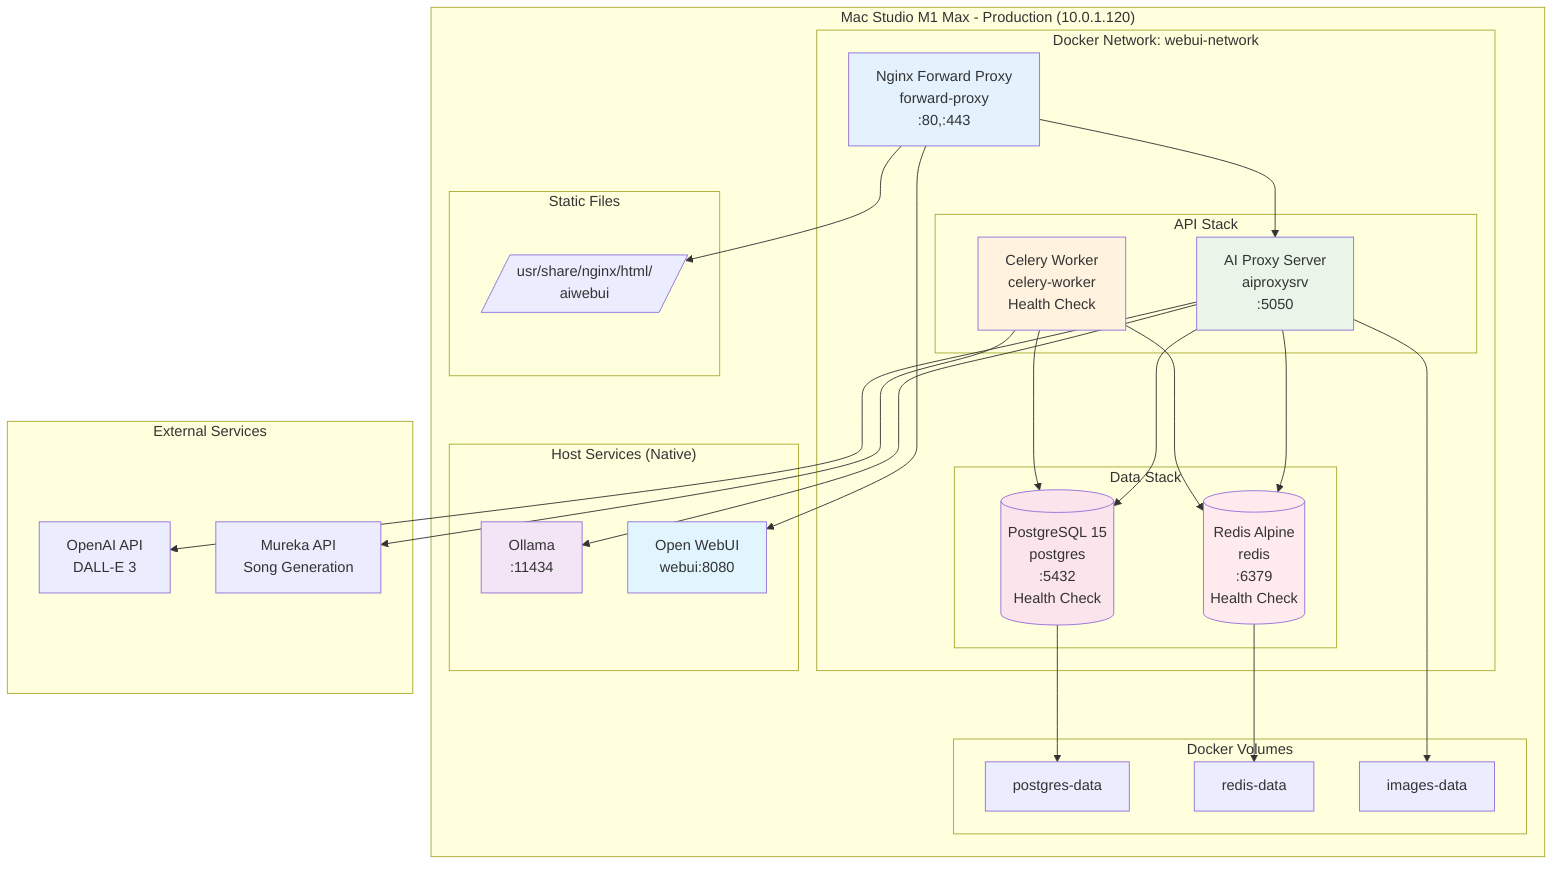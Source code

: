 graph TB
    subgraph "Mac Studio M1 Max - Production (10.0.1.120)"
        subgraph "Docker Network: webui-network"
            NGINX[Nginx Forward Proxy<br/>forward-proxy<br/>:80,:443]

            subgraph "API Stack"
                API_CONTAINER[AI Proxy Server<br/>aiproxysrv<br/>:5050]
                WORKER_CONTAINER[Celery Worker<br/>celery-worker<br/>Health Check]
            end

            subgraph "Data Stack"
                PROD_PG[(PostgreSQL 15<br/>postgres<br/>:5432<br/>Health Check)]
                PROD_REDIS[(Redis Alpine<br/>redis<br/>:6379<br/>Health Check)]
            end
        end

        subgraph "Host Services (Native)"
            OLLAMA_HOST[Ollama<br/>:11434]
            WEBUI_HOST[Open WebUI<br/>webui:8080]
        end

        subgraph "Docker Volumes"
            PG_VOL[postgres-data]
            REDIS_VOL[redis-data]
            IMG_VOL[images-data]
        end

        subgraph "Static Files"
            STATIC[/usr/share/nginx/html/<br/>aiwebui/]
        end
    end

    subgraph "External Services"
        OPENAI_EXT[OpenAI API<br/>DALL-E 3]
        MUREKA_EXT[Mureka API<br/>Song Generation]
    end

    NGINX --> API_CONTAINER
    NGINX --> WEBUI_HOST
    NGINX --> STATIC

    API_CONTAINER --> PROD_PG
    API_CONTAINER --> PROD_REDIS
    API_CONTAINER --> OPENAI_EXT
    API_CONTAINER --> OLLAMA_HOST

    WORKER_CONTAINER --> PROD_REDIS
    WORKER_CONTAINER --> PROD_PG
    WORKER_CONTAINER --> MUREKA_EXT

    PROD_PG --> PG_VOL
    PROD_REDIS --> REDIS_VOL
    API_CONTAINER --> IMG_VOL

    style NGINX fill:#e3f2fd
    style API_CONTAINER fill:#e8f5e8
    style WORKER_CONTAINER fill:#fff3e0
    style PROD_PG fill:#fce4ec
    style PROD_REDIS fill:#ffebee
    style OLLAMA_HOST fill:#f3e5f5
    style WEBUI_HOST fill:#e1f5fe